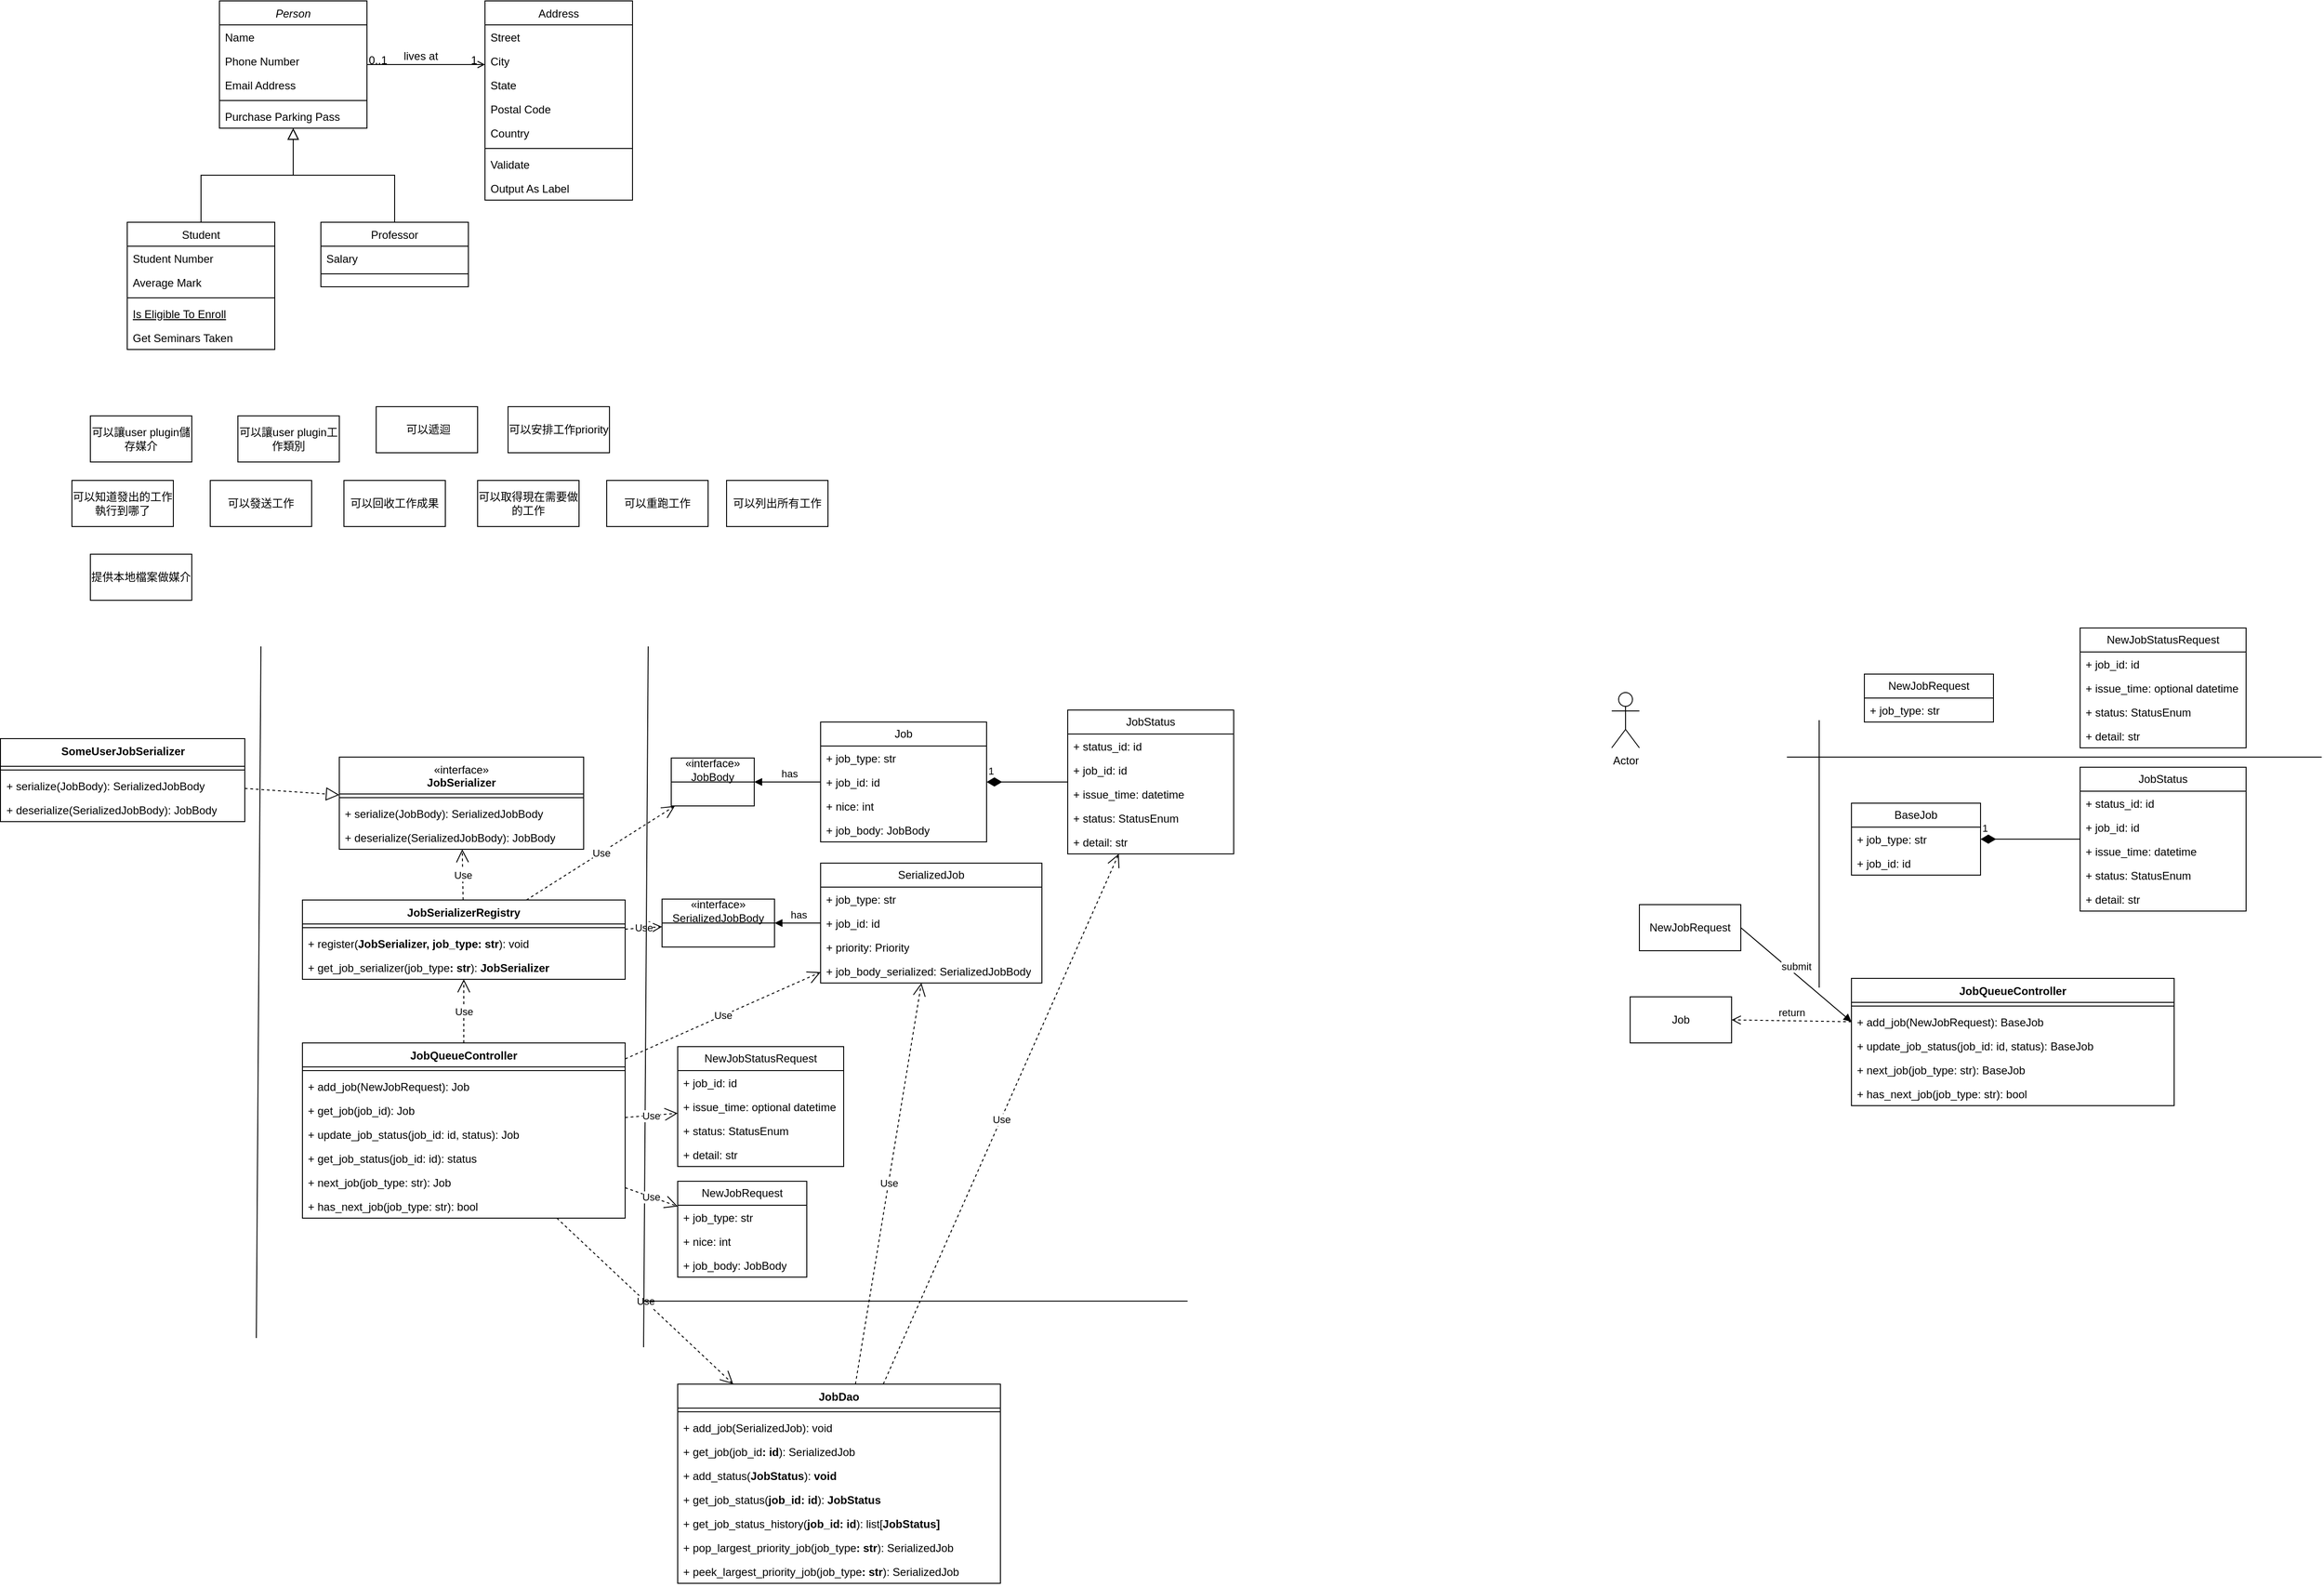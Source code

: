 <mxfile version="26.0.15">
  <diagram id="C5RBs43oDa-KdzZeNtuy" name="Page-1">
    <mxGraphModel dx="2420" dy="1008" grid="1" gridSize="10" guides="1" tooltips="1" connect="1" arrows="1" fold="1" page="1" pageScale="1" pageWidth="827" pageHeight="1169" math="0" shadow="0">
      <root>
        <mxCell id="WIyWlLk6GJQsqaUBKTNV-0" />
        <mxCell id="WIyWlLk6GJQsqaUBKTNV-1" parent="WIyWlLk6GJQsqaUBKTNV-0" />
        <mxCell id="zkfFHV4jXpPFQw0GAbJ--0" value="Person" style="swimlane;fontStyle=2;align=center;verticalAlign=top;childLayout=stackLayout;horizontal=1;startSize=26;horizontalStack=0;resizeParent=1;resizeLast=0;collapsible=1;marginBottom=0;rounded=0;shadow=0;strokeWidth=1;" parent="WIyWlLk6GJQsqaUBKTNV-1" vertex="1">
          <mxGeometry x="220" y="120" width="160" height="138" as="geometry">
            <mxRectangle x="230" y="140" width="160" height="26" as="alternateBounds" />
          </mxGeometry>
        </mxCell>
        <mxCell id="zkfFHV4jXpPFQw0GAbJ--1" value="Name" style="text;align=left;verticalAlign=top;spacingLeft=4;spacingRight=4;overflow=hidden;rotatable=0;points=[[0,0.5],[1,0.5]];portConstraint=eastwest;" parent="zkfFHV4jXpPFQw0GAbJ--0" vertex="1">
          <mxGeometry y="26" width="160" height="26" as="geometry" />
        </mxCell>
        <mxCell id="zkfFHV4jXpPFQw0GAbJ--2" value="Phone Number" style="text;align=left;verticalAlign=top;spacingLeft=4;spacingRight=4;overflow=hidden;rotatable=0;points=[[0,0.5],[1,0.5]];portConstraint=eastwest;rounded=0;shadow=0;html=0;" parent="zkfFHV4jXpPFQw0GAbJ--0" vertex="1">
          <mxGeometry y="52" width="160" height="26" as="geometry" />
        </mxCell>
        <mxCell id="zkfFHV4jXpPFQw0GAbJ--3" value="Email Address" style="text;align=left;verticalAlign=top;spacingLeft=4;spacingRight=4;overflow=hidden;rotatable=0;points=[[0,0.5],[1,0.5]];portConstraint=eastwest;rounded=0;shadow=0;html=0;" parent="zkfFHV4jXpPFQw0GAbJ--0" vertex="1">
          <mxGeometry y="78" width="160" height="26" as="geometry" />
        </mxCell>
        <mxCell id="zkfFHV4jXpPFQw0GAbJ--4" value="" style="line;html=1;strokeWidth=1;align=left;verticalAlign=middle;spacingTop=-1;spacingLeft=3;spacingRight=3;rotatable=0;labelPosition=right;points=[];portConstraint=eastwest;" parent="zkfFHV4jXpPFQw0GAbJ--0" vertex="1">
          <mxGeometry y="104" width="160" height="8" as="geometry" />
        </mxCell>
        <mxCell id="zkfFHV4jXpPFQw0GAbJ--5" value="Purchase Parking Pass" style="text;align=left;verticalAlign=top;spacingLeft=4;spacingRight=4;overflow=hidden;rotatable=0;points=[[0,0.5],[1,0.5]];portConstraint=eastwest;" parent="zkfFHV4jXpPFQw0GAbJ--0" vertex="1">
          <mxGeometry y="112" width="160" height="26" as="geometry" />
        </mxCell>
        <mxCell id="zkfFHV4jXpPFQw0GAbJ--6" value="Student" style="swimlane;fontStyle=0;align=center;verticalAlign=top;childLayout=stackLayout;horizontal=1;startSize=26;horizontalStack=0;resizeParent=1;resizeLast=0;collapsible=1;marginBottom=0;rounded=0;shadow=0;strokeWidth=1;" parent="WIyWlLk6GJQsqaUBKTNV-1" vertex="1">
          <mxGeometry x="120" y="360" width="160" height="138" as="geometry">
            <mxRectangle x="130" y="380" width="160" height="26" as="alternateBounds" />
          </mxGeometry>
        </mxCell>
        <mxCell id="zkfFHV4jXpPFQw0GAbJ--7" value="Student Number" style="text;align=left;verticalAlign=top;spacingLeft=4;spacingRight=4;overflow=hidden;rotatable=0;points=[[0,0.5],[1,0.5]];portConstraint=eastwest;" parent="zkfFHV4jXpPFQw0GAbJ--6" vertex="1">
          <mxGeometry y="26" width="160" height="26" as="geometry" />
        </mxCell>
        <mxCell id="zkfFHV4jXpPFQw0GAbJ--8" value="Average Mark" style="text;align=left;verticalAlign=top;spacingLeft=4;spacingRight=4;overflow=hidden;rotatable=0;points=[[0,0.5],[1,0.5]];portConstraint=eastwest;rounded=0;shadow=0;html=0;" parent="zkfFHV4jXpPFQw0GAbJ--6" vertex="1">
          <mxGeometry y="52" width="160" height="26" as="geometry" />
        </mxCell>
        <mxCell id="zkfFHV4jXpPFQw0GAbJ--9" value="" style="line;html=1;strokeWidth=1;align=left;verticalAlign=middle;spacingTop=-1;spacingLeft=3;spacingRight=3;rotatable=0;labelPosition=right;points=[];portConstraint=eastwest;" parent="zkfFHV4jXpPFQw0GAbJ--6" vertex="1">
          <mxGeometry y="78" width="160" height="8" as="geometry" />
        </mxCell>
        <mxCell id="zkfFHV4jXpPFQw0GAbJ--10" value="Is Eligible To Enroll" style="text;align=left;verticalAlign=top;spacingLeft=4;spacingRight=4;overflow=hidden;rotatable=0;points=[[0,0.5],[1,0.5]];portConstraint=eastwest;fontStyle=4" parent="zkfFHV4jXpPFQw0GAbJ--6" vertex="1">
          <mxGeometry y="86" width="160" height="26" as="geometry" />
        </mxCell>
        <mxCell id="zkfFHV4jXpPFQw0GAbJ--11" value="Get Seminars Taken" style="text;align=left;verticalAlign=top;spacingLeft=4;spacingRight=4;overflow=hidden;rotatable=0;points=[[0,0.5],[1,0.5]];portConstraint=eastwest;" parent="zkfFHV4jXpPFQw0GAbJ--6" vertex="1">
          <mxGeometry y="112" width="160" height="26" as="geometry" />
        </mxCell>
        <mxCell id="zkfFHV4jXpPFQw0GAbJ--12" value="" style="endArrow=block;endSize=10;endFill=0;shadow=0;strokeWidth=1;rounded=0;curved=0;edgeStyle=elbowEdgeStyle;elbow=vertical;" parent="WIyWlLk6GJQsqaUBKTNV-1" source="zkfFHV4jXpPFQw0GAbJ--6" target="zkfFHV4jXpPFQw0GAbJ--0" edge="1">
          <mxGeometry width="160" relative="1" as="geometry">
            <mxPoint x="200" y="203" as="sourcePoint" />
            <mxPoint x="200" y="203" as="targetPoint" />
          </mxGeometry>
        </mxCell>
        <mxCell id="zkfFHV4jXpPFQw0GAbJ--13" value="Professor" style="swimlane;fontStyle=0;align=center;verticalAlign=top;childLayout=stackLayout;horizontal=1;startSize=26;horizontalStack=0;resizeParent=1;resizeLast=0;collapsible=1;marginBottom=0;rounded=0;shadow=0;strokeWidth=1;" parent="WIyWlLk6GJQsqaUBKTNV-1" vertex="1">
          <mxGeometry x="330" y="360" width="160" height="70" as="geometry">
            <mxRectangle x="340" y="380" width="170" height="26" as="alternateBounds" />
          </mxGeometry>
        </mxCell>
        <mxCell id="zkfFHV4jXpPFQw0GAbJ--14" value="Salary" style="text;align=left;verticalAlign=top;spacingLeft=4;spacingRight=4;overflow=hidden;rotatable=0;points=[[0,0.5],[1,0.5]];portConstraint=eastwest;" parent="zkfFHV4jXpPFQw0GAbJ--13" vertex="1">
          <mxGeometry y="26" width="160" height="26" as="geometry" />
        </mxCell>
        <mxCell id="zkfFHV4jXpPFQw0GAbJ--15" value="" style="line;html=1;strokeWidth=1;align=left;verticalAlign=middle;spacingTop=-1;spacingLeft=3;spacingRight=3;rotatable=0;labelPosition=right;points=[];portConstraint=eastwest;" parent="zkfFHV4jXpPFQw0GAbJ--13" vertex="1">
          <mxGeometry y="52" width="160" height="8" as="geometry" />
        </mxCell>
        <mxCell id="zkfFHV4jXpPFQw0GAbJ--16" value="" style="endArrow=block;endSize=10;endFill=0;shadow=0;strokeWidth=1;rounded=0;curved=0;edgeStyle=elbowEdgeStyle;elbow=vertical;" parent="WIyWlLk6GJQsqaUBKTNV-1" source="zkfFHV4jXpPFQw0GAbJ--13" target="zkfFHV4jXpPFQw0GAbJ--0" edge="1">
          <mxGeometry width="160" relative="1" as="geometry">
            <mxPoint x="210" y="373" as="sourcePoint" />
            <mxPoint x="310" y="271" as="targetPoint" />
          </mxGeometry>
        </mxCell>
        <mxCell id="zkfFHV4jXpPFQw0GAbJ--17" value="Address" style="swimlane;fontStyle=0;align=center;verticalAlign=top;childLayout=stackLayout;horizontal=1;startSize=26;horizontalStack=0;resizeParent=1;resizeLast=0;collapsible=1;marginBottom=0;rounded=0;shadow=0;strokeWidth=1;" parent="WIyWlLk6GJQsqaUBKTNV-1" vertex="1">
          <mxGeometry x="508" y="120" width="160" height="216" as="geometry">
            <mxRectangle x="550" y="140" width="160" height="26" as="alternateBounds" />
          </mxGeometry>
        </mxCell>
        <mxCell id="zkfFHV4jXpPFQw0GAbJ--18" value="Street" style="text;align=left;verticalAlign=top;spacingLeft=4;spacingRight=4;overflow=hidden;rotatable=0;points=[[0,0.5],[1,0.5]];portConstraint=eastwest;" parent="zkfFHV4jXpPFQw0GAbJ--17" vertex="1">
          <mxGeometry y="26" width="160" height="26" as="geometry" />
        </mxCell>
        <mxCell id="zkfFHV4jXpPFQw0GAbJ--19" value="City" style="text;align=left;verticalAlign=top;spacingLeft=4;spacingRight=4;overflow=hidden;rotatable=0;points=[[0,0.5],[1,0.5]];portConstraint=eastwest;rounded=0;shadow=0;html=0;" parent="zkfFHV4jXpPFQw0GAbJ--17" vertex="1">
          <mxGeometry y="52" width="160" height="26" as="geometry" />
        </mxCell>
        <mxCell id="zkfFHV4jXpPFQw0GAbJ--20" value="State" style="text;align=left;verticalAlign=top;spacingLeft=4;spacingRight=4;overflow=hidden;rotatable=0;points=[[0,0.5],[1,0.5]];portConstraint=eastwest;rounded=0;shadow=0;html=0;" parent="zkfFHV4jXpPFQw0GAbJ--17" vertex="1">
          <mxGeometry y="78" width="160" height="26" as="geometry" />
        </mxCell>
        <mxCell id="zkfFHV4jXpPFQw0GAbJ--21" value="Postal Code" style="text;align=left;verticalAlign=top;spacingLeft=4;spacingRight=4;overflow=hidden;rotatable=0;points=[[0,0.5],[1,0.5]];portConstraint=eastwest;rounded=0;shadow=0;html=0;" parent="zkfFHV4jXpPFQw0GAbJ--17" vertex="1">
          <mxGeometry y="104" width="160" height="26" as="geometry" />
        </mxCell>
        <mxCell id="zkfFHV4jXpPFQw0GAbJ--22" value="Country" style="text;align=left;verticalAlign=top;spacingLeft=4;spacingRight=4;overflow=hidden;rotatable=0;points=[[0,0.5],[1,0.5]];portConstraint=eastwest;rounded=0;shadow=0;html=0;" parent="zkfFHV4jXpPFQw0GAbJ--17" vertex="1">
          <mxGeometry y="130" width="160" height="26" as="geometry" />
        </mxCell>
        <mxCell id="zkfFHV4jXpPFQw0GAbJ--23" value="" style="line;html=1;strokeWidth=1;align=left;verticalAlign=middle;spacingTop=-1;spacingLeft=3;spacingRight=3;rotatable=0;labelPosition=right;points=[];portConstraint=eastwest;" parent="zkfFHV4jXpPFQw0GAbJ--17" vertex="1">
          <mxGeometry y="156" width="160" height="8" as="geometry" />
        </mxCell>
        <mxCell id="zkfFHV4jXpPFQw0GAbJ--24" value="Validate" style="text;align=left;verticalAlign=top;spacingLeft=4;spacingRight=4;overflow=hidden;rotatable=0;points=[[0,0.5],[1,0.5]];portConstraint=eastwest;" parent="zkfFHV4jXpPFQw0GAbJ--17" vertex="1">
          <mxGeometry y="164" width="160" height="26" as="geometry" />
        </mxCell>
        <mxCell id="zkfFHV4jXpPFQw0GAbJ--25" value="Output As Label" style="text;align=left;verticalAlign=top;spacingLeft=4;spacingRight=4;overflow=hidden;rotatable=0;points=[[0,0.5],[1,0.5]];portConstraint=eastwest;" parent="zkfFHV4jXpPFQw0GAbJ--17" vertex="1">
          <mxGeometry y="190" width="160" height="26" as="geometry" />
        </mxCell>
        <mxCell id="zkfFHV4jXpPFQw0GAbJ--26" value="" style="endArrow=open;shadow=0;strokeWidth=1;rounded=0;curved=0;endFill=1;edgeStyle=elbowEdgeStyle;elbow=vertical;" parent="WIyWlLk6GJQsqaUBKTNV-1" source="zkfFHV4jXpPFQw0GAbJ--0" target="zkfFHV4jXpPFQw0GAbJ--17" edge="1">
          <mxGeometry x="0.5" y="41" relative="1" as="geometry">
            <mxPoint x="380" y="192" as="sourcePoint" />
            <mxPoint x="540" y="192" as="targetPoint" />
            <mxPoint x="-40" y="32" as="offset" />
          </mxGeometry>
        </mxCell>
        <mxCell id="zkfFHV4jXpPFQw0GAbJ--27" value="0..1" style="resizable=0;align=left;verticalAlign=bottom;labelBackgroundColor=none;fontSize=12;" parent="zkfFHV4jXpPFQw0GAbJ--26" connectable="0" vertex="1">
          <mxGeometry x="-1" relative="1" as="geometry">
            <mxPoint y="4" as="offset" />
          </mxGeometry>
        </mxCell>
        <mxCell id="zkfFHV4jXpPFQw0GAbJ--28" value="1" style="resizable=0;align=right;verticalAlign=bottom;labelBackgroundColor=none;fontSize=12;" parent="zkfFHV4jXpPFQw0GAbJ--26" connectable="0" vertex="1">
          <mxGeometry x="1" relative="1" as="geometry">
            <mxPoint x="-7" y="4" as="offset" />
          </mxGeometry>
        </mxCell>
        <mxCell id="zkfFHV4jXpPFQw0GAbJ--29" value="lives at" style="text;html=1;resizable=0;points=[];;align=center;verticalAlign=middle;labelBackgroundColor=none;rounded=0;shadow=0;strokeWidth=1;fontSize=12;" parent="zkfFHV4jXpPFQw0GAbJ--26" vertex="1" connectable="0">
          <mxGeometry x="0.5" y="49" relative="1" as="geometry">
            <mxPoint x="-38" y="40" as="offset" />
          </mxGeometry>
        </mxCell>
        <mxCell id="GXiR2D3d-x84kvcWs0lQ-0" value="可以發送工作" style="html=1;whiteSpace=wrap;" vertex="1" parent="WIyWlLk6GJQsqaUBKTNV-1">
          <mxGeometry x="210" y="640" width="110" height="50" as="geometry" />
        </mxCell>
        <mxCell id="GXiR2D3d-x84kvcWs0lQ-1" value="可以知道發出的工作執行到哪了" style="html=1;whiteSpace=wrap;" vertex="1" parent="WIyWlLk6GJQsqaUBKTNV-1">
          <mxGeometry x="60" y="640" width="110" height="50" as="geometry" />
        </mxCell>
        <mxCell id="GXiR2D3d-x84kvcWs0lQ-2" value="可以回收工作成果" style="html=1;whiteSpace=wrap;" vertex="1" parent="WIyWlLk6GJQsqaUBKTNV-1">
          <mxGeometry x="355" y="640" width="110" height="50" as="geometry" />
        </mxCell>
        <mxCell id="GXiR2D3d-x84kvcWs0lQ-3" value="可以取得現在需要做的工作" style="html=1;whiteSpace=wrap;" vertex="1" parent="WIyWlLk6GJQsqaUBKTNV-1">
          <mxGeometry x="500" y="640" width="110" height="50" as="geometry" />
        </mxCell>
        <mxCell id="GXiR2D3d-x84kvcWs0lQ-4" value="可以重跑工作" style="html=1;whiteSpace=wrap;" vertex="1" parent="WIyWlLk6GJQsqaUBKTNV-1">
          <mxGeometry x="640" y="640" width="110" height="50" as="geometry" />
        </mxCell>
        <mxCell id="GXiR2D3d-x84kvcWs0lQ-5" value="可以列出所有工作" style="html=1;whiteSpace=wrap;" vertex="1" parent="WIyWlLk6GJQsqaUBKTNV-1">
          <mxGeometry x="770" y="640" width="110" height="50" as="geometry" />
        </mxCell>
        <mxCell id="GXiR2D3d-x84kvcWs0lQ-6" value="可以安排工作priority" style="html=1;whiteSpace=wrap;" vertex="1" parent="WIyWlLk6GJQsqaUBKTNV-1">
          <mxGeometry x="533" y="560" width="110" height="50" as="geometry" />
        </mxCell>
        <mxCell id="GXiR2D3d-x84kvcWs0lQ-7" value="&amp;nbsp;可以遞迴" style="html=1;whiteSpace=wrap;" vertex="1" parent="WIyWlLk6GJQsqaUBKTNV-1">
          <mxGeometry x="390" y="560" width="110" height="50" as="geometry" />
        </mxCell>
        <mxCell id="GXiR2D3d-x84kvcWs0lQ-8" value="可以讓user plugin工作類別" style="html=1;whiteSpace=wrap;" vertex="1" parent="WIyWlLk6GJQsqaUBKTNV-1">
          <mxGeometry x="240" y="570" width="110" height="50" as="geometry" />
        </mxCell>
        <mxCell id="GXiR2D3d-x84kvcWs0lQ-9" value="可以讓user plugin儲存媒介" style="html=1;whiteSpace=wrap;" vertex="1" parent="WIyWlLk6GJQsqaUBKTNV-1">
          <mxGeometry x="80" y="570" width="110" height="50" as="geometry" />
        </mxCell>
        <mxCell id="GXiR2D3d-x84kvcWs0lQ-10" value="提供本地檔案做媒介" style="html=1;whiteSpace=wrap;" vertex="1" parent="WIyWlLk6GJQsqaUBKTNV-1">
          <mxGeometry x="80" y="720" width="110" height="50" as="geometry" />
        </mxCell>
        <mxCell id="GXiR2D3d-x84kvcWs0lQ-11" value="NewJobRequest" style="html=1;whiteSpace=wrap;" vertex="1" parent="WIyWlLk6GJQsqaUBKTNV-1">
          <mxGeometry x="1760" y="1100" width="110" height="50" as="geometry" />
        </mxCell>
        <mxCell id="GXiR2D3d-x84kvcWs0lQ-14" value="JobQueueController" style="swimlane;fontStyle=1;align=center;verticalAlign=top;childLayout=stackLayout;horizontal=1;startSize=26;horizontalStack=0;resizeParent=1;resizeParentMax=0;resizeLast=0;collapsible=1;marginBottom=0;whiteSpace=wrap;html=1;" vertex="1" parent="WIyWlLk6GJQsqaUBKTNV-1">
          <mxGeometry x="1990" y="1180" width="350" height="138" as="geometry" />
        </mxCell>
        <mxCell id="GXiR2D3d-x84kvcWs0lQ-16" value="" style="line;strokeWidth=1;fillColor=none;align=left;verticalAlign=middle;spacingTop=-1;spacingLeft=3;spacingRight=3;rotatable=0;labelPosition=right;points=[];portConstraint=eastwest;strokeColor=inherit;" vertex="1" parent="GXiR2D3d-x84kvcWs0lQ-14">
          <mxGeometry y="26" width="350" height="8" as="geometry" />
        </mxCell>
        <mxCell id="GXiR2D3d-x84kvcWs0lQ-17" value="+ add_job(&lt;span style=&quot;text-align: center;&quot;&gt;NewJobRequest&lt;/span&gt;):&amp;nbsp;&lt;span style=&quot;text-align: center;&quot;&gt;BaseJob&lt;/span&gt;" style="text;strokeColor=none;fillColor=none;align=left;verticalAlign=top;spacingLeft=4;spacingRight=4;overflow=hidden;rotatable=0;points=[[0,0.5],[1,0.5]];portConstraint=eastwest;whiteSpace=wrap;html=1;" vertex="1" parent="GXiR2D3d-x84kvcWs0lQ-14">
          <mxGeometry y="34" width="350" height="26" as="geometry" />
        </mxCell>
        <mxCell id="GXiR2D3d-x84kvcWs0lQ-45" value="+ update_job_status(&lt;span style=&quot;text-align: center;&quot;&gt;job_id: id, status&lt;/span&gt;):&amp;nbsp;&lt;span style=&quot;text-align: center;&quot;&gt;BaseJob&lt;/span&gt;" style="text;strokeColor=none;fillColor=none;align=left;verticalAlign=top;spacingLeft=4;spacingRight=4;overflow=hidden;rotatable=0;points=[[0,0.5],[1,0.5]];portConstraint=eastwest;whiteSpace=wrap;html=1;" vertex="1" parent="GXiR2D3d-x84kvcWs0lQ-14">
          <mxGeometry y="60" width="350" height="26" as="geometry" />
        </mxCell>
        <mxCell id="GXiR2D3d-x84kvcWs0lQ-43" value="+ next_job(&lt;span style=&quot;text-align: center;&quot;&gt;job_type: str&lt;/span&gt;):&amp;nbsp;&lt;span style=&quot;text-align: center;&quot;&gt;BaseJob&lt;/span&gt;" style="text;strokeColor=none;fillColor=none;align=left;verticalAlign=top;spacingLeft=4;spacingRight=4;overflow=hidden;rotatable=0;points=[[0,0.5],[1,0.5]];portConstraint=eastwest;whiteSpace=wrap;html=1;" vertex="1" parent="GXiR2D3d-x84kvcWs0lQ-14">
          <mxGeometry y="86" width="350" height="26" as="geometry" />
        </mxCell>
        <mxCell id="GXiR2D3d-x84kvcWs0lQ-44" value="+ has_next_job(&lt;span style=&quot;text-align: center;&quot;&gt;job_type: str&lt;/span&gt;):&amp;nbsp;&lt;span style=&quot;text-align: center;&quot;&gt;bool&lt;/span&gt;" style="text;strokeColor=none;fillColor=none;align=left;verticalAlign=top;spacingLeft=4;spacingRight=4;overflow=hidden;rotatable=0;points=[[0,0.5],[1,0.5]];portConstraint=eastwest;whiteSpace=wrap;html=1;" vertex="1" parent="GXiR2D3d-x84kvcWs0lQ-14">
          <mxGeometry y="112" width="350" height="26" as="geometry" />
        </mxCell>
        <mxCell id="GXiR2D3d-x84kvcWs0lQ-18" value="" style="endArrow=none;html=1;rounded=0;" edge="1" parent="WIyWlLk6GJQsqaUBKTNV-1">
          <mxGeometry width="50" height="50" relative="1" as="geometry">
            <mxPoint x="1955" y="1190" as="sourcePoint" />
            <mxPoint x="1955" y="900" as="targetPoint" />
          </mxGeometry>
        </mxCell>
        <mxCell id="GXiR2D3d-x84kvcWs0lQ-19" value="Actor" style="shape=umlActor;verticalLabelPosition=bottom;verticalAlign=top;html=1;" vertex="1" parent="WIyWlLk6GJQsqaUBKTNV-1">
          <mxGeometry x="1730" y="870" width="30" height="60" as="geometry" />
        </mxCell>
        <mxCell id="GXiR2D3d-x84kvcWs0lQ-20" value="BaseJob" style="swimlane;fontStyle=0;childLayout=stackLayout;horizontal=1;startSize=26;fillColor=none;horizontalStack=0;resizeParent=1;resizeParentMax=0;resizeLast=0;collapsible=1;marginBottom=0;whiteSpace=wrap;html=1;" vertex="1" parent="WIyWlLk6GJQsqaUBKTNV-1">
          <mxGeometry x="1990" y="990" width="140" height="78" as="geometry" />
        </mxCell>
        <mxCell id="GXiR2D3d-x84kvcWs0lQ-21" value="+ job_type: str" style="text;strokeColor=none;fillColor=none;align=left;verticalAlign=top;spacingLeft=4;spacingRight=4;overflow=hidden;rotatable=0;points=[[0,0.5],[1,0.5]];portConstraint=eastwest;whiteSpace=wrap;html=1;" vertex="1" parent="GXiR2D3d-x84kvcWs0lQ-20">
          <mxGeometry y="26" width="140" height="26" as="geometry" />
        </mxCell>
        <mxCell id="GXiR2D3d-x84kvcWs0lQ-22" value="+ job_id: id" style="text;strokeColor=none;fillColor=none;align=left;verticalAlign=top;spacingLeft=4;spacingRight=4;overflow=hidden;rotatable=0;points=[[0,0.5],[1,0.5]];portConstraint=eastwest;whiteSpace=wrap;html=1;" vertex="1" parent="GXiR2D3d-x84kvcWs0lQ-20">
          <mxGeometry y="52" width="140" height="26" as="geometry" />
        </mxCell>
        <mxCell id="GXiR2D3d-x84kvcWs0lQ-35" value="NewJobRequest" style="swimlane;fontStyle=0;childLayout=stackLayout;horizontal=1;startSize=26;fillColor=none;horizontalStack=0;resizeParent=1;resizeParentMax=0;resizeLast=0;collapsible=1;marginBottom=0;whiteSpace=wrap;html=1;" vertex="1" parent="WIyWlLk6GJQsqaUBKTNV-1">
          <mxGeometry x="2004" y="850" width="140" height="52" as="geometry" />
        </mxCell>
        <mxCell id="GXiR2D3d-x84kvcWs0lQ-36" value="+ job_type: str" style="text;strokeColor=none;fillColor=none;align=left;verticalAlign=top;spacingLeft=4;spacingRight=4;overflow=hidden;rotatable=0;points=[[0,0.5],[1,0.5]];portConstraint=eastwest;whiteSpace=wrap;html=1;" vertex="1" parent="GXiR2D3d-x84kvcWs0lQ-35">
          <mxGeometry y="26" width="140" height="26" as="geometry" />
        </mxCell>
        <mxCell id="GXiR2D3d-x84kvcWs0lQ-40" value="submit" style="html=1;verticalAlign=bottom;endArrow=block;curved=0;rounded=0;exitX=1;exitY=0.5;exitDx=0;exitDy=0;entryX=0;entryY=0.5;entryDx=0;entryDy=0;" edge="1" parent="WIyWlLk6GJQsqaUBKTNV-1" source="GXiR2D3d-x84kvcWs0lQ-11" target="GXiR2D3d-x84kvcWs0lQ-17">
          <mxGeometry width="80" relative="1" as="geometry">
            <mxPoint x="2100" y="980" as="sourcePoint" />
            <mxPoint x="2180" y="980" as="targetPoint" />
          </mxGeometry>
        </mxCell>
        <mxCell id="GXiR2D3d-x84kvcWs0lQ-41" value="Job" style="html=1;whiteSpace=wrap;" vertex="1" parent="WIyWlLk6GJQsqaUBKTNV-1">
          <mxGeometry x="1750" y="1200" width="110" height="50" as="geometry" />
        </mxCell>
        <mxCell id="GXiR2D3d-x84kvcWs0lQ-42" value="return" style="html=1;verticalAlign=bottom;endArrow=open;dashed=1;endSize=8;curved=0;rounded=0;entryX=1;entryY=0.5;entryDx=0;entryDy=0;exitX=0;exitY=0.5;exitDx=0;exitDy=0;" edge="1" parent="WIyWlLk6GJQsqaUBKTNV-1" source="GXiR2D3d-x84kvcWs0lQ-17" target="GXiR2D3d-x84kvcWs0lQ-41">
          <mxGeometry relative="1" as="geometry">
            <mxPoint x="2180" y="980" as="sourcePoint" />
            <mxPoint x="2100" y="980" as="targetPoint" />
          </mxGeometry>
        </mxCell>
        <mxCell id="GXiR2D3d-x84kvcWs0lQ-46" value="NewJobStatusRequest" style="swimlane;fontStyle=0;childLayout=stackLayout;horizontal=1;startSize=26;fillColor=none;horizontalStack=0;resizeParent=1;resizeParentMax=0;resizeLast=0;collapsible=1;marginBottom=0;whiteSpace=wrap;html=1;" vertex="1" parent="WIyWlLk6GJQsqaUBKTNV-1">
          <mxGeometry x="2238" y="800" width="180" height="130" as="geometry" />
        </mxCell>
        <mxCell id="GXiR2D3d-x84kvcWs0lQ-47" value="+ job_id: id" style="text;strokeColor=none;fillColor=none;align=left;verticalAlign=top;spacingLeft=4;spacingRight=4;overflow=hidden;rotatable=0;points=[[0,0.5],[1,0.5]];portConstraint=eastwest;whiteSpace=wrap;html=1;" vertex="1" parent="GXiR2D3d-x84kvcWs0lQ-46">
          <mxGeometry y="26" width="180" height="26" as="geometry" />
        </mxCell>
        <mxCell id="GXiR2D3d-x84kvcWs0lQ-50" value="+ issue_time: optional datetime" style="text;strokeColor=none;fillColor=none;align=left;verticalAlign=top;spacingLeft=4;spacingRight=4;overflow=hidden;rotatable=0;points=[[0,0.5],[1,0.5]];portConstraint=eastwest;whiteSpace=wrap;html=1;" vertex="1" parent="GXiR2D3d-x84kvcWs0lQ-46">
          <mxGeometry y="52" width="180" height="26" as="geometry" />
        </mxCell>
        <mxCell id="GXiR2D3d-x84kvcWs0lQ-48" value="+ status: StatusEnum" style="text;strokeColor=none;fillColor=none;align=left;verticalAlign=top;spacingLeft=4;spacingRight=4;overflow=hidden;rotatable=0;points=[[0,0.5],[1,0.5]];portConstraint=eastwest;whiteSpace=wrap;html=1;" vertex="1" parent="GXiR2D3d-x84kvcWs0lQ-46">
          <mxGeometry y="78" width="180" height="26" as="geometry" />
        </mxCell>
        <mxCell id="GXiR2D3d-x84kvcWs0lQ-49" value="+ detail: str" style="text;strokeColor=none;fillColor=none;align=left;verticalAlign=top;spacingLeft=4;spacingRight=4;overflow=hidden;rotatable=0;points=[[0,0.5],[1,0.5]];portConstraint=eastwest;whiteSpace=wrap;html=1;" vertex="1" parent="GXiR2D3d-x84kvcWs0lQ-46">
          <mxGeometry y="104" width="180" height="26" as="geometry" />
        </mxCell>
        <mxCell id="GXiR2D3d-x84kvcWs0lQ-51" value="JobStatus" style="swimlane;fontStyle=0;childLayout=stackLayout;horizontal=1;startSize=26;fillColor=none;horizontalStack=0;resizeParent=1;resizeParentMax=0;resizeLast=0;collapsible=1;marginBottom=0;whiteSpace=wrap;html=1;" vertex="1" parent="WIyWlLk6GJQsqaUBKTNV-1">
          <mxGeometry x="2238" y="951" width="180" height="156" as="geometry" />
        </mxCell>
        <mxCell id="GXiR2D3d-x84kvcWs0lQ-56" value="+ status_id: id" style="text;strokeColor=none;fillColor=none;align=left;verticalAlign=top;spacingLeft=4;spacingRight=4;overflow=hidden;rotatable=0;points=[[0,0.5],[1,0.5]];portConstraint=eastwest;whiteSpace=wrap;html=1;" vertex="1" parent="GXiR2D3d-x84kvcWs0lQ-51">
          <mxGeometry y="26" width="180" height="26" as="geometry" />
        </mxCell>
        <mxCell id="GXiR2D3d-x84kvcWs0lQ-52" value="+ job_id: id" style="text;strokeColor=none;fillColor=none;align=left;verticalAlign=top;spacingLeft=4;spacingRight=4;overflow=hidden;rotatable=0;points=[[0,0.5],[1,0.5]];portConstraint=eastwest;whiteSpace=wrap;html=1;" vertex="1" parent="GXiR2D3d-x84kvcWs0lQ-51">
          <mxGeometry y="52" width="180" height="26" as="geometry" />
        </mxCell>
        <mxCell id="GXiR2D3d-x84kvcWs0lQ-53" value="+ issue_time: datetime" style="text;strokeColor=none;fillColor=none;align=left;verticalAlign=top;spacingLeft=4;spacingRight=4;overflow=hidden;rotatable=0;points=[[0,0.5],[1,0.5]];portConstraint=eastwest;whiteSpace=wrap;html=1;" vertex="1" parent="GXiR2D3d-x84kvcWs0lQ-51">
          <mxGeometry y="78" width="180" height="26" as="geometry" />
        </mxCell>
        <mxCell id="GXiR2D3d-x84kvcWs0lQ-54" value="+ status: StatusEnum" style="text;strokeColor=none;fillColor=none;align=left;verticalAlign=top;spacingLeft=4;spacingRight=4;overflow=hidden;rotatable=0;points=[[0,0.5],[1,0.5]];portConstraint=eastwest;whiteSpace=wrap;html=1;" vertex="1" parent="GXiR2D3d-x84kvcWs0lQ-51">
          <mxGeometry y="104" width="180" height="26" as="geometry" />
        </mxCell>
        <mxCell id="GXiR2D3d-x84kvcWs0lQ-55" value="+ detail: str" style="text;strokeColor=none;fillColor=none;align=left;verticalAlign=top;spacingLeft=4;spacingRight=4;overflow=hidden;rotatable=0;points=[[0,0.5],[1,0.5]];portConstraint=eastwest;whiteSpace=wrap;html=1;" vertex="1" parent="GXiR2D3d-x84kvcWs0lQ-51">
          <mxGeometry y="130" width="180" height="26" as="geometry" />
        </mxCell>
        <mxCell id="GXiR2D3d-x84kvcWs0lQ-57" value="1" style="endArrow=none;html=1;endSize=12;startArrow=diamondThin;startSize=14;startFill=1;edgeStyle=orthogonalEdgeStyle;align=left;verticalAlign=bottom;rounded=0;endFill=1;" edge="1" parent="WIyWlLk6GJQsqaUBKTNV-1" source="GXiR2D3d-x84kvcWs0lQ-20" target="GXiR2D3d-x84kvcWs0lQ-51">
          <mxGeometry x="-1" y="3" relative="1" as="geometry">
            <mxPoint x="2140" y="1050" as="sourcePoint" />
            <mxPoint x="2300" y="1050" as="targetPoint" />
          </mxGeometry>
        </mxCell>
        <mxCell id="GXiR2D3d-x84kvcWs0lQ-58" value="" style="endArrow=none;html=1;rounded=0;" edge="1" parent="WIyWlLk6GJQsqaUBKTNV-1">
          <mxGeometry width="50" height="50" relative="1" as="geometry">
            <mxPoint x="2500" y="940" as="sourcePoint" />
            <mxPoint x="1920" y="940" as="targetPoint" />
          </mxGeometry>
        </mxCell>
        <mxCell id="GXiR2D3d-x84kvcWs0lQ-60" value="JobQueueController" style="swimlane;fontStyle=1;align=center;verticalAlign=top;childLayout=stackLayout;horizontal=1;startSize=26;horizontalStack=0;resizeParent=1;resizeParentMax=0;resizeLast=0;collapsible=1;marginBottom=0;whiteSpace=wrap;html=1;" vertex="1" parent="WIyWlLk6GJQsqaUBKTNV-1">
          <mxGeometry x="310" y="1250" width="350" height="190" as="geometry">
            <mxRectangle x="310" y="1250" width="150" height="30" as="alternateBounds" />
          </mxGeometry>
        </mxCell>
        <mxCell id="GXiR2D3d-x84kvcWs0lQ-61" value="" style="line;strokeWidth=1;fillColor=none;align=left;verticalAlign=middle;spacingTop=-1;spacingLeft=3;spacingRight=3;rotatable=0;labelPosition=right;points=[];portConstraint=eastwest;strokeColor=inherit;" vertex="1" parent="GXiR2D3d-x84kvcWs0lQ-60">
          <mxGeometry y="26" width="350" height="8" as="geometry" />
        </mxCell>
        <mxCell id="GXiR2D3d-x84kvcWs0lQ-62" value="+ add_job(&lt;span style=&quot;text-align: center;&quot;&gt;NewJobRequest&lt;/span&gt;):&amp;nbsp;&lt;span style=&quot;text-align: center;&quot;&gt;Job&lt;/span&gt;" style="text;strokeColor=none;fillColor=none;align=left;verticalAlign=top;spacingLeft=4;spacingRight=4;overflow=hidden;rotatable=0;points=[[0,0.5],[1,0.5]];portConstraint=eastwest;whiteSpace=wrap;html=1;" vertex="1" parent="GXiR2D3d-x84kvcWs0lQ-60">
          <mxGeometry y="34" width="350" height="26" as="geometry" />
        </mxCell>
        <mxCell id="GXiR2D3d-x84kvcWs0lQ-177" value="+ get_job(&lt;span style=&quot;text-align: center;&quot;&gt;job_id&lt;/span&gt;):&amp;nbsp;&lt;span style=&quot;text-align: center;&quot;&gt;Job&lt;/span&gt;" style="text;strokeColor=none;fillColor=none;align=left;verticalAlign=top;spacingLeft=4;spacingRight=4;overflow=hidden;rotatable=0;points=[[0,0.5],[1,0.5]];portConstraint=eastwest;whiteSpace=wrap;html=1;" vertex="1" parent="GXiR2D3d-x84kvcWs0lQ-60">
          <mxGeometry y="60" width="350" height="26" as="geometry" />
        </mxCell>
        <mxCell id="GXiR2D3d-x84kvcWs0lQ-63" value="+ update_job_status(&lt;span style=&quot;text-align: center;&quot;&gt;job_id: id, status&lt;/span&gt;):&amp;nbsp;&lt;span style=&quot;text-align: center;&quot;&gt;Job&lt;/span&gt;" style="text;strokeColor=none;fillColor=none;align=left;verticalAlign=top;spacingLeft=4;spacingRight=4;overflow=hidden;rotatable=0;points=[[0,0.5],[1,0.5]];portConstraint=eastwest;whiteSpace=wrap;html=1;" vertex="1" parent="GXiR2D3d-x84kvcWs0lQ-60">
          <mxGeometry y="86" width="350" height="26" as="geometry" />
        </mxCell>
        <mxCell id="GXiR2D3d-x84kvcWs0lQ-178" value="&lt;div style=&quot;text-align: center;&quot;&gt;&lt;span style=&quot;background-color: transparent; color: light-dark(rgb(0, 0, 0), rgb(255, 255, 255));&quot;&gt;+ get_job_status(&lt;/span&gt;job_id: id&lt;span style=&quot;background-color: transparent; color: light-dark(rgb(0, 0, 0), rgb(255, 255, 255));&quot;&gt;):&lt;/span&gt;&lt;span style=&quot;background-color: transparent; color: light-dark(rgb(0, 0, 0), rgb(255, 255, 255));&quot;&gt;&amp;nbsp;status&lt;/span&gt;&lt;/div&gt;" style="text;strokeColor=none;fillColor=none;align=left;verticalAlign=top;spacingLeft=4;spacingRight=4;overflow=hidden;rotatable=0;points=[[0,0.5],[1,0.5]];portConstraint=eastwest;whiteSpace=wrap;html=1;" vertex="1" parent="GXiR2D3d-x84kvcWs0lQ-60">
          <mxGeometry y="112" width="350" height="26" as="geometry" />
        </mxCell>
        <mxCell id="GXiR2D3d-x84kvcWs0lQ-64" value="+ next_job(&lt;span style=&quot;text-align: center;&quot;&gt;job_type: str&lt;/span&gt;):&amp;nbsp;&lt;span style=&quot;text-align: center;&quot;&gt;Job&lt;/span&gt;" style="text;strokeColor=none;fillColor=none;align=left;verticalAlign=top;spacingLeft=4;spacingRight=4;overflow=hidden;rotatable=0;points=[[0,0.5],[1,0.5]];portConstraint=eastwest;whiteSpace=wrap;html=1;" vertex="1" parent="GXiR2D3d-x84kvcWs0lQ-60">
          <mxGeometry y="138" width="350" height="26" as="geometry" />
        </mxCell>
        <mxCell id="GXiR2D3d-x84kvcWs0lQ-65" value="+ has_next_job(&lt;span style=&quot;text-align: center;&quot;&gt;job_type: str&lt;/span&gt;):&amp;nbsp;&lt;span style=&quot;text-align: center;&quot;&gt;bool&lt;/span&gt;" style="text;strokeColor=none;fillColor=none;align=left;verticalAlign=top;spacingLeft=4;spacingRight=4;overflow=hidden;rotatable=0;points=[[0,0.5],[1,0.5]];portConstraint=eastwest;whiteSpace=wrap;html=1;" vertex="1" parent="GXiR2D3d-x84kvcWs0lQ-60">
          <mxGeometry y="164" width="350" height="26" as="geometry" />
        </mxCell>
        <mxCell id="GXiR2D3d-x84kvcWs0lQ-66" value="" style="endArrow=none;html=1;rounded=0;" edge="1" parent="WIyWlLk6GJQsqaUBKTNV-1">
          <mxGeometry width="50" height="50" relative="1" as="geometry">
            <mxPoint x="260" y="1570" as="sourcePoint" />
            <mxPoint x="265" y="820" as="targetPoint" />
          </mxGeometry>
        </mxCell>
        <mxCell id="GXiR2D3d-x84kvcWs0lQ-67" value="Job" style="swimlane;fontStyle=0;childLayout=stackLayout;horizontal=1;startSize=26;fillColor=none;horizontalStack=0;resizeParent=1;resizeParentMax=0;resizeLast=0;collapsible=1;marginBottom=0;whiteSpace=wrap;html=1;" vertex="1" parent="WIyWlLk6GJQsqaUBKTNV-1">
          <mxGeometry x="872" y="902" width="180" height="130" as="geometry" />
        </mxCell>
        <mxCell id="GXiR2D3d-x84kvcWs0lQ-68" value="+ job_type: str" style="text;strokeColor=none;fillColor=none;align=left;verticalAlign=top;spacingLeft=4;spacingRight=4;overflow=hidden;rotatable=0;points=[[0,0.5],[1,0.5]];portConstraint=eastwest;whiteSpace=wrap;html=1;" vertex="1" parent="GXiR2D3d-x84kvcWs0lQ-67">
          <mxGeometry y="26" width="180" height="26" as="geometry" />
        </mxCell>
        <mxCell id="GXiR2D3d-x84kvcWs0lQ-69" value="+ job_id: id" style="text;strokeColor=none;fillColor=none;align=left;verticalAlign=top;spacingLeft=4;spacingRight=4;overflow=hidden;rotatable=0;points=[[0,0.5],[1,0.5]];portConstraint=eastwest;whiteSpace=wrap;html=1;" vertex="1" parent="GXiR2D3d-x84kvcWs0lQ-67">
          <mxGeometry y="52" width="180" height="26" as="geometry" />
        </mxCell>
        <mxCell id="GXiR2D3d-x84kvcWs0lQ-93" value="+ nice: int" style="text;strokeColor=none;fillColor=none;align=left;verticalAlign=top;spacingLeft=4;spacingRight=4;overflow=hidden;rotatable=0;points=[[0,0.5],[1,0.5]];portConstraint=eastwest;whiteSpace=wrap;html=1;" vertex="1" parent="GXiR2D3d-x84kvcWs0lQ-67">
          <mxGeometry y="78" width="180" height="26" as="geometry" />
        </mxCell>
        <mxCell id="GXiR2D3d-x84kvcWs0lQ-106" value="+ job_body: JobBody" style="text;strokeColor=none;fillColor=none;align=left;verticalAlign=top;spacingLeft=4;spacingRight=4;overflow=hidden;rotatable=0;points=[[0,0.5],[1,0.5]];portConstraint=eastwest;whiteSpace=wrap;html=1;" vertex="1" parent="GXiR2D3d-x84kvcWs0lQ-67">
          <mxGeometry y="104" width="180" height="26" as="geometry" />
        </mxCell>
        <mxCell id="GXiR2D3d-x84kvcWs0lQ-70" value="NewJobRequest" style="swimlane;fontStyle=0;childLayout=stackLayout;horizontal=1;startSize=26;fillColor=none;horizontalStack=0;resizeParent=1;resizeParentMax=0;resizeLast=0;collapsible=1;marginBottom=0;whiteSpace=wrap;html=1;" vertex="1" parent="WIyWlLk6GJQsqaUBKTNV-1">
          <mxGeometry x="717" y="1400" width="140" height="104" as="geometry" />
        </mxCell>
        <mxCell id="GXiR2D3d-x84kvcWs0lQ-71" value="+ job_type: str" style="text;strokeColor=none;fillColor=none;align=left;verticalAlign=top;spacingLeft=4;spacingRight=4;overflow=hidden;rotatable=0;points=[[0,0.5],[1,0.5]];portConstraint=eastwest;whiteSpace=wrap;html=1;" vertex="1" parent="GXiR2D3d-x84kvcWs0lQ-70">
          <mxGeometry y="26" width="140" height="26" as="geometry" />
        </mxCell>
        <mxCell id="GXiR2D3d-x84kvcWs0lQ-169" value="+ nice: int" style="text;strokeColor=none;fillColor=none;align=left;verticalAlign=top;spacingLeft=4;spacingRight=4;overflow=hidden;rotatable=0;points=[[0,0.5],[1,0.5]];portConstraint=eastwest;whiteSpace=wrap;html=1;" vertex="1" parent="GXiR2D3d-x84kvcWs0lQ-70">
          <mxGeometry y="52" width="140" height="26" as="geometry" />
        </mxCell>
        <mxCell id="GXiR2D3d-x84kvcWs0lQ-170" value="+ job_body: JobBody" style="text;strokeColor=none;fillColor=none;align=left;verticalAlign=top;spacingLeft=4;spacingRight=4;overflow=hidden;rotatable=0;points=[[0,0.5],[1,0.5]];portConstraint=eastwest;whiteSpace=wrap;html=1;" vertex="1" parent="GXiR2D3d-x84kvcWs0lQ-70">
          <mxGeometry y="78" width="140" height="26" as="geometry" />
        </mxCell>
        <mxCell id="GXiR2D3d-x84kvcWs0lQ-75" value="NewJobStatusRequest" style="swimlane;fontStyle=0;childLayout=stackLayout;horizontal=1;startSize=26;fillColor=none;horizontalStack=0;resizeParent=1;resizeParentMax=0;resizeLast=0;collapsible=1;marginBottom=0;whiteSpace=wrap;html=1;" vertex="1" parent="WIyWlLk6GJQsqaUBKTNV-1">
          <mxGeometry x="717" y="1254" width="180" height="130" as="geometry" />
        </mxCell>
        <mxCell id="GXiR2D3d-x84kvcWs0lQ-76" value="+ job_id: id" style="text;strokeColor=none;fillColor=none;align=left;verticalAlign=top;spacingLeft=4;spacingRight=4;overflow=hidden;rotatable=0;points=[[0,0.5],[1,0.5]];portConstraint=eastwest;whiteSpace=wrap;html=1;" vertex="1" parent="GXiR2D3d-x84kvcWs0lQ-75">
          <mxGeometry y="26" width="180" height="26" as="geometry" />
        </mxCell>
        <mxCell id="GXiR2D3d-x84kvcWs0lQ-77" value="+ issue_time: optional datetime" style="text;strokeColor=none;fillColor=none;align=left;verticalAlign=top;spacingLeft=4;spacingRight=4;overflow=hidden;rotatable=0;points=[[0,0.5],[1,0.5]];portConstraint=eastwest;whiteSpace=wrap;html=1;" vertex="1" parent="GXiR2D3d-x84kvcWs0lQ-75">
          <mxGeometry y="52" width="180" height="26" as="geometry" />
        </mxCell>
        <mxCell id="GXiR2D3d-x84kvcWs0lQ-78" value="+ status: StatusEnum" style="text;strokeColor=none;fillColor=none;align=left;verticalAlign=top;spacingLeft=4;spacingRight=4;overflow=hidden;rotatable=0;points=[[0,0.5],[1,0.5]];portConstraint=eastwest;whiteSpace=wrap;html=1;" vertex="1" parent="GXiR2D3d-x84kvcWs0lQ-75">
          <mxGeometry y="78" width="180" height="26" as="geometry" />
        </mxCell>
        <mxCell id="GXiR2D3d-x84kvcWs0lQ-92" value="+ detail: str" style="text;strokeColor=none;fillColor=none;align=left;verticalAlign=top;spacingLeft=4;spacingRight=4;overflow=hidden;rotatable=0;points=[[0,0.5],[1,0.5]];portConstraint=eastwest;whiteSpace=wrap;html=1;" vertex="1" parent="GXiR2D3d-x84kvcWs0lQ-75">
          <mxGeometry y="104" width="180" height="26" as="geometry" />
        </mxCell>
        <mxCell id="GXiR2D3d-x84kvcWs0lQ-80" value="JobStatus" style="swimlane;fontStyle=0;childLayout=stackLayout;horizontal=1;startSize=26;fillColor=none;horizontalStack=0;resizeParent=1;resizeParentMax=0;resizeLast=0;collapsible=1;marginBottom=0;whiteSpace=wrap;html=1;" vertex="1" parent="WIyWlLk6GJQsqaUBKTNV-1">
          <mxGeometry x="1140" y="889" width="180" height="156" as="geometry" />
        </mxCell>
        <mxCell id="GXiR2D3d-x84kvcWs0lQ-81" value="+ status_id: id" style="text;strokeColor=none;fillColor=none;align=left;verticalAlign=top;spacingLeft=4;spacingRight=4;overflow=hidden;rotatable=0;points=[[0,0.5],[1,0.5]];portConstraint=eastwest;whiteSpace=wrap;html=1;" vertex="1" parent="GXiR2D3d-x84kvcWs0lQ-80">
          <mxGeometry y="26" width="180" height="26" as="geometry" />
        </mxCell>
        <mxCell id="GXiR2D3d-x84kvcWs0lQ-82" value="+ job_id: id" style="text;strokeColor=none;fillColor=none;align=left;verticalAlign=top;spacingLeft=4;spacingRight=4;overflow=hidden;rotatable=0;points=[[0,0.5],[1,0.5]];portConstraint=eastwest;whiteSpace=wrap;html=1;" vertex="1" parent="GXiR2D3d-x84kvcWs0lQ-80">
          <mxGeometry y="52" width="180" height="26" as="geometry" />
        </mxCell>
        <mxCell id="GXiR2D3d-x84kvcWs0lQ-83" value="+ issue_time: datetime" style="text;strokeColor=none;fillColor=none;align=left;verticalAlign=top;spacingLeft=4;spacingRight=4;overflow=hidden;rotatable=0;points=[[0,0.5],[1,0.5]];portConstraint=eastwest;whiteSpace=wrap;html=1;" vertex="1" parent="GXiR2D3d-x84kvcWs0lQ-80">
          <mxGeometry y="78" width="180" height="26" as="geometry" />
        </mxCell>
        <mxCell id="GXiR2D3d-x84kvcWs0lQ-84" value="+ status: StatusEnum" style="text;strokeColor=none;fillColor=none;align=left;verticalAlign=top;spacingLeft=4;spacingRight=4;overflow=hidden;rotatable=0;points=[[0,0.5],[1,0.5]];portConstraint=eastwest;whiteSpace=wrap;html=1;" vertex="1" parent="GXiR2D3d-x84kvcWs0lQ-80">
          <mxGeometry y="104" width="180" height="26" as="geometry" />
        </mxCell>
        <mxCell id="GXiR2D3d-x84kvcWs0lQ-85" value="+ detail: str" style="text;strokeColor=none;fillColor=none;align=left;verticalAlign=top;spacingLeft=4;spacingRight=4;overflow=hidden;rotatable=0;points=[[0,0.5],[1,0.5]];portConstraint=eastwest;whiteSpace=wrap;html=1;" vertex="1" parent="GXiR2D3d-x84kvcWs0lQ-80">
          <mxGeometry y="130" width="180" height="26" as="geometry" />
        </mxCell>
        <mxCell id="GXiR2D3d-x84kvcWs0lQ-86" value="1" style="endArrow=none;html=1;endSize=12;startArrow=diamondThin;startSize=14;startFill=1;edgeStyle=orthogonalEdgeStyle;align=left;verticalAlign=bottom;rounded=0;endFill=1;" edge="1" parent="WIyWlLk6GJQsqaUBKTNV-1" source="GXiR2D3d-x84kvcWs0lQ-67" target="GXiR2D3d-x84kvcWs0lQ-80">
          <mxGeometry x="-1" y="3" relative="1" as="geometry">
            <mxPoint x="872" y="861" as="sourcePoint" />
            <mxPoint x="1032" y="861" as="targetPoint" />
          </mxGeometry>
        </mxCell>
        <mxCell id="GXiR2D3d-x84kvcWs0lQ-117" value="&lt;span style=&quot;font-weight: 400;&quot;&gt;«interface»&lt;/span&gt;&lt;br style=&quot;font-weight: 400;&quot;&gt;JobSerializer" style="swimlane;fontStyle=1;align=center;verticalAlign=top;childLayout=stackLayout;horizontal=1;startSize=40;horizontalStack=0;resizeParent=1;resizeParentMax=0;resizeLast=0;collapsible=1;marginBottom=0;whiteSpace=wrap;html=1;" vertex="1" parent="WIyWlLk6GJQsqaUBKTNV-1">
          <mxGeometry x="350" y="940" width="265" height="100" as="geometry" />
        </mxCell>
        <mxCell id="GXiR2D3d-x84kvcWs0lQ-119" value="" style="line;strokeWidth=1;fillColor=none;align=left;verticalAlign=middle;spacingTop=-1;spacingLeft=3;spacingRight=3;rotatable=0;labelPosition=right;points=[];portConstraint=eastwest;strokeColor=inherit;" vertex="1" parent="GXiR2D3d-x84kvcWs0lQ-117">
          <mxGeometry y="40" width="265" height="8" as="geometry" />
        </mxCell>
        <mxCell id="GXiR2D3d-x84kvcWs0lQ-120" value="+ serialize(&lt;span style=&quot;text-align: center;&quot;&gt;JobBody&lt;/span&gt;): SerializedJobBody" style="text;strokeColor=none;fillColor=none;align=left;verticalAlign=top;spacingLeft=4;spacingRight=4;overflow=hidden;rotatable=0;points=[[0,0.5],[1,0.5]];portConstraint=eastwest;whiteSpace=wrap;html=1;" vertex="1" parent="GXiR2D3d-x84kvcWs0lQ-117">
          <mxGeometry y="48" width="265" height="26" as="geometry" />
        </mxCell>
        <mxCell id="GXiR2D3d-x84kvcWs0lQ-113" value="+ deserialize(SerializedJobBody):&amp;nbsp;&lt;span style=&quot;text-align: center;&quot;&gt;JobBody&lt;/span&gt;" style="text;strokeColor=none;fillColor=none;align=left;verticalAlign=top;spacingLeft=4;spacingRight=4;overflow=hidden;rotatable=0;points=[[0,0.5],[1,0.5]];portConstraint=eastwest;whiteSpace=wrap;html=1;" vertex="1" parent="GXiR2D3d-x84kvcWs0lQ-117">
          <mxGeometry y="74" width="265" height="26" as="geometry" />
        </mxCell>
        <mxCell id="GXiR2D3d-x84kvcWs0lQ-125" value="JobSerializerRegistry" style="swimlane;fontStyle=1;align=center;verticalAlign=top;childLayout=stackLayout;horizontal=1;startSize=26;horizontalStack=0;resizeParent=1;resizeParentMax=0;resizeLast=0;collapsible=1;marginBottom=0;whiteSpace=wrap;html=1;" vertex="1" parent="WIyWlLk6GJQsqaUBKTNV-1">
          <mxGeometry x="310" y="1095" width="350" height="86" as="geometry" />
        </mxCell>
        <mxCell id="GXiR2D3d-x84kvcWs0lQ-126" value="" style="line;strokeWidth=1;fillColor=none;align=left;verticalAlign=middle;spacingTop=-1;spacingLeft=3;spacingRight=3;rotatable=0;labelPosition=right;points=[];portConstraint=eastwest;strokeColor=inherit;" vertex="1" parent="GXiR2D3d-x84kvcWs0lQ-125">
          <mxGeometry y="26" width="350" height="8" as="geometry" />
        </mxCell>
        <mxCell id="GXiR2D3d-x84kvcWs0lQ-127" value="+ register(&lt;span style=&quot;font-weight: 700; text-align: center;&quot;&gt;JobSerializer, job_type: str&lt;/span&gt;):&amp;nbsp;&lt;span style=&quot;text-align: center;&quot;&gt;void&lt;/span&gt;" style="text;strokeColor=none;fillColor=none;align=left;verticalAlign=top;spacingLeft=4;spacingRight=4;overflow=hidden;rotatable=0;points=[[0,0.5],[1,0.5]];portConstraint=eastwest;whiteSpace=wrap;html=1;" vertex="1" parent="GXiR2D3d-x84kvcWs0lQ-125">
          <mxGeometry y="34" width="350" height="26" as="geometry" />
        </mxCell>
        <mxCell id="GXiR2D3d-x84kvcWs0lQ-139" value="+ get_job_serializer(job_type&lt;span style=&quot;font-weight: 700; text-align: center;&quot;&gt;: str&lt;/span&gt;):&amp;nbsp;&lt;span style=&quot;font-weight: 700; text-align: center;&quot;&gt;JobSerializer&lt;/span&gt;" style="text;strokeColor=none;fillColor=none;align=left;verticalAlign=top;spacingLeft=4;spacingRight=4;overflow=hidden;rotatable=0;points=[[0,0.5],[1,0.5]];portConstraint=eastwest;whiteSpace=wrap;html=1;" vertex="1" parent="GXiR2D3d-x84kvcWs0lQ-125">
          <mxGeometry y="60" width="350" height="26" as="geometry" />
        </mxCell>
        <mxCell id="GXiR2D3d-x84kvcWs0lQ-132" value="Use" style="endArrow=open;endSize=12;dashed=1;html=1;rounded=0;" edge="1" parent="WIyWlLk6GJQsqaUBKTNV-1" source="GXiR2D3d-x84kvcWs0lQ-125" target="GXiR2D3d-x84kvcWs0lQ-117">
          <mxGeometry width="160" relative="1" as="geometry">
            <mxPoint x="495" y="1250" as="sourcePoint" />
            <mxPoint x="495" y="1165" as="targetPoint" />
          </mxGeometry>
        </mxCell>
        <mxCell id="GXiR2D3d-x84kvcWs0lQ-133" value="SomeUserJobSerializer" style="swimlane;fontStyle=1;align=center;verticalAlign=top;childLayout=stackLayout;horizontal=1;startSize=30;horizontalStack=0;resizeParent=1;resizeParentMax=0;resizeLast=0;collapsible=1;marginBottom=0;whiteSpace=wrap;html=1;" vertex="1" parent="WIyWlLk6GJQsqaUBKTNV-1">
          <mxGeometry x="-17.5" y="920" width="265" height="90" as="geometry" />
        </mxCell>
        <mxCell id="GXiR2D3d-x84kvcWs0lQ-134" value="" style="line;strokeWidth=1;fillColor=none;align=left;verticalAlign=middle;spacingTop=-1;spacingLeft=3;spacingRight=3;rotatable=0;labelPosition=right;points=[];portConstraint=eastwest;strokeColor=inherit;" vertex="1" parent="GXiR2D3d-x84kvcWs0lQ-133">
          <mxGeometry y="30" width="265" height="8" as="geometry" />
        </mxCell>
        <mxCell id="GXiR2D3d-x84kvcWs0lQ-135" value="+ serialize(&lt;span style=&quot;text-align: center;&quot;&gt;JobBody&lt;/span&gt;): SerializedJobBody" style="text;strokeColor=none;fillColor=none;align=left;verticalAlign=top;spacingLeft=4;spacingRight=4;overflow=hidden;rotatable=0;points=[[0,0.5],[1,0.5]];portConstraint=eastwest;whiteSpace=wrap;html=1;" vertex="1" parent="GXiR2D3d-x84kvcWs0lQ-133">
          <mxGeometry y="38" width="265" height="26" as="geometry" />
        </mxCell>
        <mxCell id="GXiR2D3d-x84kvcWs0lQ-136" value="+ deserialize(SerializedJobBody):&amp;nbsp;&lt;span style=&quot;text-align: center;&quot;&gt;JobBody&lt;/span&gt;" style="text;strokeColor=none;fillColor=none;align=left;verticalAlign=top;spacingLeft=4;spacingRight=4;overflow=hidden;rotatable=0;points=[[0,0.5],[1,0.5]];portConstraint=eastwest;whiteSpace=wrap;html=1;" vertex="1" parent="GXiR2D3d-x84kvcWs0lQ-133">
          <mxGeometry y="64" width="265" height="26" as="geometry" />
        </mxCell>
        <mxCell id="GXiR2D3d-x84kvcWs0lQ-137" value="" style="endArrow=block;dashed=1;endFill=0;endSize=12;html=1;rounded=0;" edge="1" parent="WIyWlLk6GJQsqaUBKTNV-1" source="GXiR2D3d-x84kvcWs0lQ-133" target="GXiR2D3d-x84kvcWs0lQ-117">
          <mxGeometry width="160" relative="1" as="geometry">
            <mxPoint x="210" y="1060" as="sourcePoint" />
            <mxPoint x="370" y="1060" as="targetPoint" />
          </mxGeometry>
        </mxCell>
        <mxCell id="GXiR2D3d-x84kvcWs0lQ-140" value="JobDao" style="swimlane;fontStyle=1;align=center;verticalAlign=top;childLayout=stackLayout;horizontal=1;startSize=26;horizontalStack=0;resizeParent=1;resizeParentMax=0;resizeLast=0;collapsible=1;marginBottom=0;whiteSpace=wrap;html=1;" vertex="1" parent="WIyWlLk6GJQsqaUBKTNV-1">
          <mxGeometry x="717" y="1620" width="350" height="216" as="geometry" />
        </mxCell>
        <mxCell id="GXiR2D3d-x84kvcWs0lQ-141" value="" style="line;strokeWidth=1;fillColor=none;align=left;verticalAlign=middle;spacingTop=-1;spacingLeft=3;spacingRight=3;rotatable=0;labelPosition=right;points=[];portConstraint=eastwest;strokeColor=inherit;" vertex="1" parent="GXiR2D3d-x84kvcWs0lQ-140">
          <mxGeometry y="26" width="350" height="8" as="geometry" />
        </mxCell>
        <mxCell id="GXiR2D3d-x84kvcWs0lQ-142" value="+ add_job(&lt;span style=&quot;text-align: center;&quot;&gt;SerializedJob&lt;/span&gt;):&amp;nbsp;&lt;span style=&quot;text-align: center;&quot;&gt;void&lt;/span&gt;" style="text;strokeColor=none;fillColor=none;align=left;verticalAlign=top;spacingLeft=4;spacingRight=4;overflow=hidden;rotatable=0;points=[[0,0.5],[1,0.5]];portConstraint=eastwest;whiteSpace=wrap;html=1;" vertex="1" parent="GXiR2D3d-x84kvcWs0lQ-140">
          <mxGeometry y="34" width="350" height="26" as="geometry" />
        </mxCell>
        <mxCell id="GXiR2D3d-x84kvcWs0lQ-144" value="+ get_job(job_id&lt;span style=&quot;font-weight: 700; text-align: center;&quot;&gt;: id&lt;/span&gt;):&amp;nbsp;&lt;span style=&quot;text-align: center;&quot;&gt;SerializedJob&lt;/span&gt;" style="text;strokeColor=none;fillColor=none;align=left;verticalAlign=top;spacingLeft=4;spacingRight=4;overflow=hidden;rotatable=0;points=[[0,0.5],[1,0.5]];portConstraint=eastwest;whiteSpace=wrap;html=1;" vertex="1" parent="GXiR2D3d-x84kvcWs0lQ-140">
          <mxGeometry y="60" width="350" height="26" as="geometry" />
        </mxCell>
        <mxCell id="GXiR2D3d-x84kvcWs0lQ-145" value="+ add_status(&lt;span style=&quot;font-weight: 700; text-align: center;&quot;&gt;JobStatus&lt;/span&gt;):&amp;nbsp;&lt;span style=&quot;font-weight: 700; text-align: center;&quot;&gt;void&lt;/span&gt;" style="text;strokeColor=none;fillColor=none;align=left;verticalAlign=top;spacingLeft=4;spacingRight=4;overflow=hidden;rotatable=0;points=[[0,0.5],[1,0.5]];portConstraint=eastwest;whiteSpace=wrap;html=1;" vertex="1" parent="GXiR2D3d-x84kvcWs0lQ-140">
          <mxGeometry y="86" width="350" height="26" as="geometry" />
        </mxCell>
        <mxCell id="GXiR2D3d-x84kvcWs0lQ-143" value="+ get_job_status(&lt;span style=&quot;font-weight: 700; text-align: center;&quot;&gt;job_id: id&lt;/span&gt;):&amp;nbsp;&lt;span style=&quot;font-weight: 700; text-align: center;&quot;&gt;JobStatus&lt;/span&gt;" style="text;strokeColor=none;fillColor=none;align=left;verticalAlign=top;spacingLeft=4;spacingRight=4;overflow=hidden;rotatable=0;points=[[0,0.5],[1,0.5]];portConstraint=eastwest;whiteSpace=wrap;html=1;" vertex="1" parent="GXiR2D3d-x84kvcWs0lQ-140">
          <mxGeometry y="112" width="350" height="26" as="geometry" />
        </mxCell>
        <mxCell id="GXiR2D3d-x84kvcWs0lQ-146" value="+ get_job_status_history(&lt;span style=&quot;font-weight: 700; text-align: center;&quot;&gt;job_id: id&lt;/span&gt;): list[&lt;span style=&quot;font-weight: 700; text-align: center;&quot;&gt;JobStatus]&lt;/span&gt;" style="text;strokeColor=none;fillColor=none;align=left;verticalAlign=top;spacingLeft=4;spacingRight=4;overflow=hidden;rotatable=0;points=[[0,0.5],[1,0.5]];portConstraint=eastwest;whiteSpace=wrap;html=1;" vertex="1" parent="GXiR2D3d-x84kvcWs0lQ-140">
          <mxGeometry y="138" width="350" height="26" as="geometry" />
        </mxCell>
        <mxCell id="GXiR2D3d-x84kvcWs0lQ-149" value="+ pop_largest_priority_job(job_type&lt;span style=&quot;font-weight: 700; text-align: center;&quot;&gt;: str&lt;/span&gt;):&amp;nbsp;&lt;span style=&quot;text-align: center;&quot;&gt;SerializedJob&lt;/span&gt;" style="text;strokeColor=none;fillColor=none;align=left;verticalAlign=top;spacingLeft=4;spacingRight=4;overflow=hidden;rotatable=0;points=[[0,0.5],[1,0.5]];portConstraint=eastwest;whiteSpace=wrap;html=1;" vertex="1" parent="GXiR2D3d-x84kvcWs0lQ-140">
          <mxGeometry y="164" width="350" height="26" as="geometry" />
        </mxCell>
        <mxCell id="GXiR2D3d-x84kvcWs0lQ-150" value="+ peek_largest_priority_job(job_type&lt;span style=&quot;font-weight: 700; text-align: center;&quot;&gt;: str&lt;/span&gt;):&amp;nbsp;&lt;span style=&quot;text-align: center;&quot;&gt;SerializedJob&lt;/span&gt;" style="text;strokeColor=none;fillColor=none;align=left;verticalAlign=top;spacingLeft=4;spacingRight=4;overflow=hidden;rotatable=0;points=[[0,0.5],[1,0.5]];portConstraint=eastwest;whiteSpace=wrap;html=1;" vertex="1" parent="GXiR2D3d-x84kvcWs0lQ-140">
          <mxGeometry y="190" width="350" height="26" as="geometry" />
        </mxCell>
        <mxCell id="GXiR2D3d-x84kvcWs0lQ-148" value="Use" style="endArrow=open;endSize=12;dashed=1;html=1;rounded=0;" edge="1" parent="WIyWlLk6GJQsqaUBKTNV-1" source="GXiR2D3d-x84kvcWs0lQ-60" target="GXiR2D3d-x84kvcWs0lQ-140">
          <mxGeometry width="160" relative="1" as="geometry">
            <mxPoint x="740" y="1244" as="sourcePoint" />
            <mxPoint x="605" y="1191" as="targetPoint" />
          </mxGeometry>
        </mxCell>
        <mxCell id="GXiR2D3d-x84kvcWs0lQ-151" value="SerializedJob" style="swimlane;fontStyle=0;childLayout=stackLayout;horizontal=1;startSize=26;fillColor=none;horizontalStack=0;resizeParent=1;resizeParentMax=0;resizeLast=0;collapsible=1;marginBottom=0;whiteSpace=wrap;html=1;" vertex="1" parent="WIyWlLk6GJQsqaUBKTNV-1">
          <mxGeometry x="872" y="1055" width="240" height="130" as="geometry" />
        </mxCell>
        <mxCell id="GXiR2D3d-x84kvcWs0lQ-152" value="+ job_type: str" style="text;strokeColor=none;fillColor=none;align=left;verticalAlign=top;spacingLeft=4;spacingRight=4;overflow=hidden;rotatable=0;points=[[0,0.5],[1,0.5]];portConstraint=eastwest;whiteSpace=wrap;html=1;" vertex="1" parent="GXiR2D3d-x84kvcWs0lQ-151">
          <mxGeometry y="26" width="240" height="26" as="geometry" />
        </mxCell>
        <mxCell id="GXiR2D3d-x84kvcWs0lQ-153" value="+ job_id: id" style="text;strokeColor=none;fillColor=none;align=left;verticalAlign=top;spacingLeft=4;spacingRight=4;overflow=hidden;rotatable=0;points=[[0,0.5],[1,0.5]];portConstraint=eastwest;whiteSpace=wrap;html=1;" vertex="1" parent="GXiR2D3d-x84kvcWs0lQ-151">
          <mxGeometry y="52" width="240" height="26" as="geometry" />
        </mxCell>
        <mxCell id="GXiR2D3d-x84kvcWs0lQ-154" value="+ priority: Priority" style="text;strokeColor=none;fillColor=none;align=left;verticalAlign=top;spacingLeft=4;spacingRight=4;overflow=hidden;rotatable=0;points=[[0,0.5],[1,0.5]];portConstraint=eastwest;whiteSpace=wrap;html=1;" vertex="1" parent="GXiR2D3d-x84kvcWs0lQ-151">
          <mxGeometry y="78" width="240" height="26" as="geometry" />
        </mxCell>
        <mxCell id="GXiR2D3d-x84kvcWs0lQ-155" value="+ job_body_serialized: SerializedJobBody" style="text;strokeColor=none;fillColor=none;align=left;verticalAlign=top;spacingLeft=4;spacingRight=4;overflow=hidden;rotatable=0;points=[[0,0.5],[1,0.5]];portConstraint=eastwest;whiteSpace=wrap;html=1;" vertex="1" parent="GXiR2D3d-x84kvcWs0lQ-151">
          <mxGeometry y="104" width="240" height="26" as="geometry" />
        </mxCell>
        <mxCell id="GXiR2D3d-x84kvcWs0lQ-156" value="&lt;div&gt;«interface»&lt;span style=&quot;text-align: left;&quot;&gt;&lt;/span&gt;&lt;/div&gt;&lt;span style=&quot;text-align: left;&quot;&gt;JobBody&lt;/span&gt;" style="swimlane;fontStyle=0;childLayout=stackLayout;horizontal=1;startSize=26;fillColor=none;horizontalStack=0;resizeParent=1;resizeParentMax=0;resizeLast=0;collapsible=1;marginBottom=0;whiteSpace=wrap;html=1;" vertex="1" parent="WIyWlLk6GJQsqaUBKTNV-1">
          <mxGeometry x="710" y="941" width="90" height="52" as="geometry" />
        </mxCell>
        <mxCell id="GXiR2D3d-x84kvcWs0lQ-158" value="&lt;div&gt;«interface»&lt;span style=&quot;text-align: left;&quot;&gt;&lt;/span&gt;&lt;/div&gt;&lt;span style=&quot;text-align: left;&quot;&gt;SerializedJobBody&lt;/span&gt;" style="swimlane;fontStyle=0;childLayout=stackLayout;horizontal=1;startSize=26;fillColor=none;horizontalStack=0;resizeParent=1;resizeParentMax=0;resizeLast=0;collapsible=1;marginBottom=0;whiteSpace=wrap;html=1;" vertex="1" parent="WIyWlLk6GJQsqaUBKTNV-1">
          <mxGeometry x="700" y="1094" width="122" height="52" as="geometry" />
        </mxCell>
        <mxCell id="GXiR2D3d-x84kvcWs0lQ-159" value="has" style="html=1;verticalAlign=bottom;endArrow=block;curved=0;rounded=0;" edge="1" parent="WIyWlLk6GJQsqaUBKTNV-1" source="GXiR2D3d-x84kvcWs0lQ-67" target="GXiR2D3d-x84kvcWs0lQ-156">
          <mxGeometry x="-0.037" width="80" relative="1" as="geometry">
            <mxPoint x="1032" y="891" as="sourcePoint" />
            <mxPoint x="1032" y="837" as="targetPoint" />
            <mxPoint as="offset" />
          </mxGeometry>
        </mxCell>
        <mxCell id="GXiR2D3d-x84kvcWs0lQ-160" value="has" style="html=1;verticalAlign=bottom;endArrow=block;curved=0;rounded=0;" edge="1" parent="WIyWlLk6GJQsqaUBKTNV-1" source="GXiR2D3d-x84kvcWs0lQ-151" target="GXiR2D3d-x84kvcWs0lQ-158">
          <mxGeometry x="-0.037" width="80" relative="1" as="geometry">
            <mxPoint x="942" y="982" as="sourcePoint" />
            <mxPoint x="890" y="997" as="targetPoint" />
            <mxPoint as="offset" />
          </mxGeometry>
        </mxCell>
        <mxCell id="GXiR2D3d-x84kvcWs0lQ-161" value="Use" style="endArrow=open;endSize=12;dashed=1;html=1;rounded=0;" edge="1" parent="WIyWlLk6GJQsqaUBKTNV-1" source="GXiR2D3d-x84kvcWs0lQ-125" target="GXiR2D3d-x84kvcWs0lQ-158">
          <mxGeometry width="160" relative="1" as="geometry">
            <mxPoint x="680" y="1080" as="sourcePoint" />
            <mxPoint x="840" y="1080" as="targetPoint" />
          </mxGeometry>
        </mxCell>
        <mxCell id="GXiR2D3d-x84kvcWs0lQ-162" value="Use" style="endArrow=open;endSize=12;dashed=1;html=1;rounded=0;" edge="1" parent="WIyWlLk6GJQsqaUBKTNV-1" source="GXiR2D3d-x84kvcWs0lQ-125" target="GXiR2D3d-x84kvcWs0lQ-156">
          <mxGeometry width="160" relative="1" as="geometry">
            <mxPoint x="670" y="1117" as="sourcePoint" />
            <mxPoint x="810" y="1093" as="targetPoint" />
          </mxGeometry>
        </mxCell>
        <mxCell id="GXiR2D3d-x84kvcWs0lQ-163" value="Use" style="endArrow=open;endSize=12;dashed=1;html=1;rounded=0;" edge="1" parent="WIyWlLk6GJQsqaUBKTNV-1" source="GXiR2D3d-x84kvcWs0lQ-60" target="GXiR2D3d-x84kvcWs0lQ-151">
          <mxGeometry width="160" relative="1" as="geometry">
            <mxPoint x="800" y="1210" as="sourcePoint" />
            <mxPoint x="960" y="1210" as="targetPoint" />
          </mxGeometry>
        </mxCell>
        <mxCell id="GXiR2D3d-x84kvcWs0lQ-164" value="Use" style="endArrow=open;endSize=12;dashed=1;html=1;rounded=0;" edge="1" parent="WIyWlLk6GJQsqaUBKTNV-1" source="GXiR2D3d-x84kvcWs0lQ-60" target="GXiR2D3d-x84kvcWs0lQ-125">
          <mxGeometry width="160" relative="1" as="geometry">
            <mxPoint x="788" y="1284" as="sourcePoint" />
            <mxPoint x="965" y="1165" as="targetPoint" />
          </mxGeometry>
        </mxCell>
        <mxCell id="GXiR2D3d-x84kvcWs0lQ-165" value="Use" style="endArrow=open;endSize=12;dashed=1;html=1;rounded=0;" edge="1" parent="WIyWlLk6GJQsqaUBKTNV-1" source="GXiR2D3d-x84kvcWs0lQ-140" target="GXiR2D3d-x84kvcWs0lQ-151">
          <mxGeometry width="160" relative="1" as="geometry">
            <mxPoint x="1210" y="1170" as="sourcePoint" />
            <mxPoint x="1370" y="1170" as="targetPoint" />
          </mxGeometry>
        </mxCell>
        <mxCell id="GXiR2D3d-x84kvcWs0lQ-166" value="" style="endArrow=none;html=1;rounded=0;" edge="1" parent="WIyWlLk6GJQsqaUBKTNV-1">
          <mxGeometry width="50" height="50" relative="1" as="geometry">
            <mxPoint x="680" y="1580" as="sourcePoint" />
            <mxPoint x="685" y="820" as="targetPoint" />
          </mxGeometry>
        </mxCell>
        <mxCell id="GXiR2D3d-x84kvcWs0lQ-168" value="" style="endArrow=none;html=1;rounded=0;" edge="1" parent="WIyWlLk6GJQsqaUBKTNV-1">
          <mxGeometry width="50" height="50" relative="1" as="geometry">
            <mxPoint x="1270" y="1530" as="sourcePoint" />
            <mxPoint x="680" y="1530" as="targetPoint" />
          </mxGeometry>
        </mxCell>
        <mxCell id="GXiR2D3d-x84kvcWs0lQ-174" value="Use" style="endArrow=open;endSize=12;dashed=1;html=1;rounded=0;" edge="1" parent="WIyWlLk6GJQsqaUBKTNV-1" source="GXiR2D3d-x84kvcWs0lQ-60" target="GXiR2D3d-x84kvcWs0lQ-75">
          <mxGeometry width="160" relative="1" as="geometry">
            <mxPoint x="564" y="1398" as="sourcePoint" />
            <mxPoint x="795" y="1630" as="targetPoint" />
          </mxGeometry>
        </mxCell>
        <mxCell id="GXiR2D3d-x84kvcWs0lQ-175" value="Use" style="endArrow=open;endSize=12;dashed=1;html=1;rounded=0;" edge="1" parent="WIyWlLk6GJQsqaUBKTNV-1" source="GXiR2D3d-x84kvcWs0lQ-60" target="GXiR2D3d-x84kvcWs0lQ-70">
          <mxGeometry width="160" relative="1" as="geometry">
            <mxPoint x="670" y="1329" as="sourcePoint" />
            <mxPoint x="727" y="1329" as="targetPoint" />
          </mxGeometry>
        </mxCell>
        <mxCell id="GXiR2D3d-x84kvcWs0lQ-176" value="Use" style="endArrow=open;endSize=12;dashed=1;html=1;rounded=0;" edge="1" parent="WIyWlLk6GJQsqaUBKTNV-1" source="GXiR2D3d-x84kvcWs0lQ-140" target="GXiR2D3d-x84kvcWs0lQ-80">
          <mxGeometry width="160" relative="1" as="geometry">
            <mxPoint x="920" y="1630" as="sourcePoint" />
            <mxPoint x="991" y="1195" as="targetPoint" />
          </mxGeometry>
        </mxCell>
      </root>
    </mxGraphModel>
  </diagram>
</mxfile>
